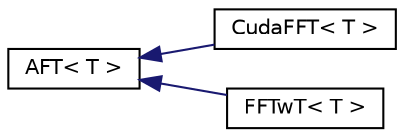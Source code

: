 digraph "Graphical Class Hierarchy"
{
  edge [fontname="Helvetica",fontsize="10",labelfontname="Helvetica",labelfontsize="10"];
  node [fontname="Helvetica",fontsize="10",shape=record];
  rankdir="LR";
  Node0 [label="AFT\< T \>",height=0.2,width=0.4,color="black", fillcolor="white", style="filled",URL="$classAFT.html"];
  Node0 -> Node1 [dir="back",color="midnightblue",fontsize="10",style="solid",fontname="Helvetica"];
  Node1 [label="CudaFFT\< T \>",height=0.2,width=0.4,color="black", fillcolor="white", style="filled",URL="$classCudaFFT.html"];
  Node0 -> Node2 [dir="back",color="midnightblue",fontsize="10",style="solid",fontname="Helvetica"];
  Node2 [label="FFTwT\< T \>",height=0.2,width=0.4,color="black", fillcolor="white", style="filled",URL="$classFFTwT.html"];
}
